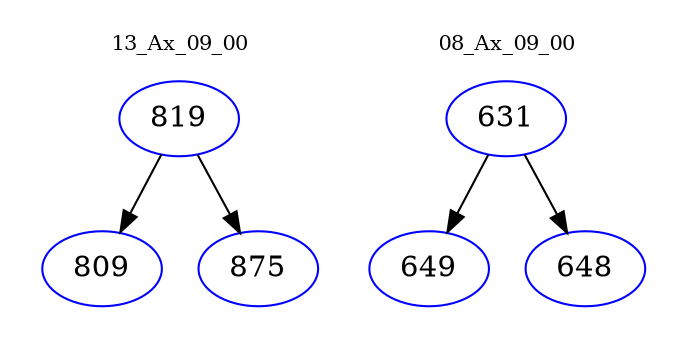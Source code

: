 digraph{
subgraph cluster_0 {
color = white
label = "13_Ax_09_00";
fontsize=10;
T0_819 [label="819", color="blue"]
T0_819 -> T0_809 [color="black"]
T0_809 [label="809", color="blue"]
T0_819 -> T0_875 [color="black"]
T0_875 [label="875", color="blue"]
}
subgraph cluster_1 {
color = white
label = "08_Ax_09_00";
fontsize=10;
T1_631 [label="631", color="blue"]
T1_631 -> T1_649 [color="black"]
T1_649 [label="649", color="blue"]
T1_631 -> T1_648 [color="black"]
T1_648 [label="648", color="blue"]
}
}

